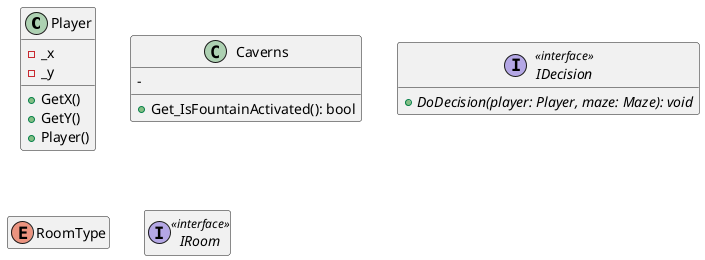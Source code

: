 @startuml

hide empty members

class Player {
    ' fields
    - _x
    - _y

    ' methods
    + GetX()
    + GetY()
    + Player()
}


class Caverns {
    
    - 

    ' methods
    + Get_IsFountainActivated(): bool

}

interface IDecision << interface >> {
    + {abstract} DoDecision(player: Player, maze: Maze): void
}

enum RoomType 

interface IRoom << interface >> {
    
}

@enduml